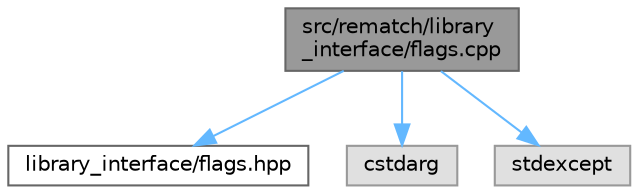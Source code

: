 digraph "src/rematch/library_interface/flags.cpp"
{
 // LATEX_PDF_SIZE
  bgcolor="transparent";
  edge [fontname=Helvetica,fontsize=10,labelfontname=Helvetica,labelfontsize=10];
  node [fontname=Helvetica,fontsize=10,shape=box,height=0.2,width=0.4];
  Node1 [label="src/rematch/library\l_interface/flags.cpp",height=0.2,width=0.4,color="gray40", fillcolor="grey60", style="filled", fontcolor="black",tooltip=" "];
  Node1 -> Node2 [color="steelblue1",style="solid"];
  Node2 [label="library_interface/flags.hpp",height=0.2,width=0.4,color="grey40", fillcolor="white", style="filled",URL="$db/db5/flags_8hpp.html",tooltip=" "];
  Node1 -> Node3 [color="steelblue1",style="solid"];
  Node3 [label="cstdarg",height=0.2,width=0.4,color="grey60", fillcolor="#E0E0E0", style="filled",tooltip=" "];
  Node1 -> Node4 [color="steelblue1",style="solid"];
  Node4 [label="stdexcept",height=0.2,width=0.4,color="grey60", fillcolor="#E0E0E0", style="filled",tooltip=" "];
}
